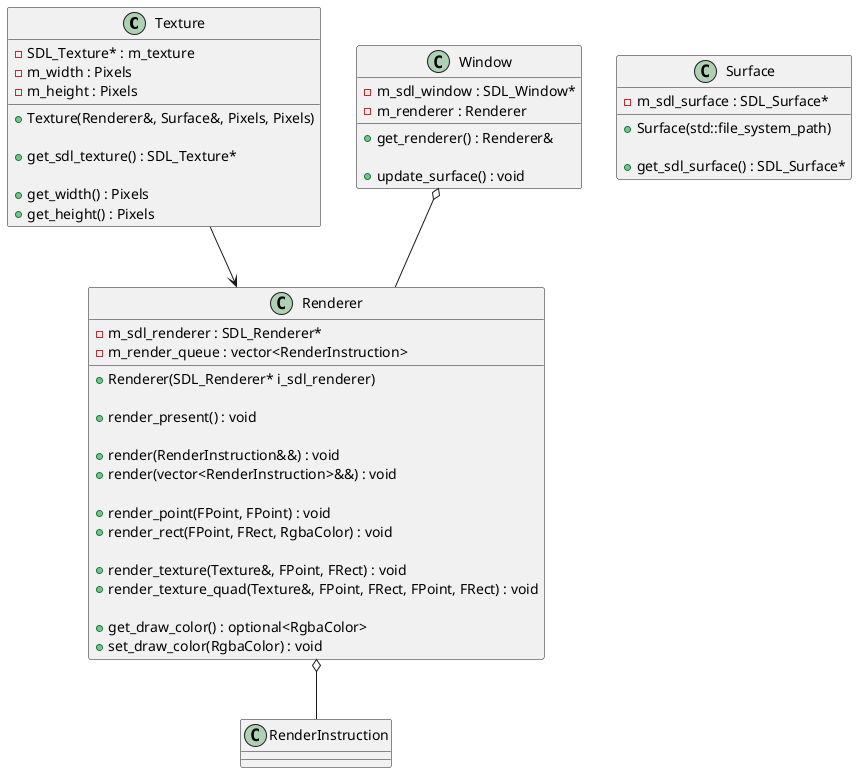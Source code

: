 @startuml


class Texture
{
   - SDL_Texture* : m_texture
   - m_width : Pixels
   - m_height : Pixels

   + Texture(Renderer&, Surface&, Pixels, Pixels)

   + get_sdl_texture() : SDL_Texture*

   + get_width() : Pixels
   + get_height() : Pixels
}

class Surface
{
   - m_sdl_surface : SDL_Surface*

   + Surface(std::file_system_path)

   + get_sdl_surface() : SDL_Surface*
}

class Renderer
{
   - m_sdl_renderer : SDL_Renderer*
   - m_render_queue : vector<RenderInstruction>

   + Renderer(SDL_Renderer* i_sdl_renderer)

   + render_present() : void

   + render(RenderInstruction&&) : void
   + render(vector<RenderInstruction>&&) : void

   + render_point(FPoint, FPoint) : void
   + render_rect(FPoint, FRect, RgbaColor) : void
   
   + render_texture(Texture&, FPoint, FRect) : void
   + render_texture_quad(Texture&, FPoint, FRect, FPoint, FRect) : void

   + get_draw_color() : optional<RgbaColor>
   + set_draw_color(RgbaColor) : void
}

class Window
{
   - m_sdl_window : SDL_Window*
   - m_renderer : Renderer

   + get_renderer() : Renderer&

   + update_surface() : void
}

Texture --> Renderer

Renderer o-- RenderInstruction

Window o-- Renderer

@enduml